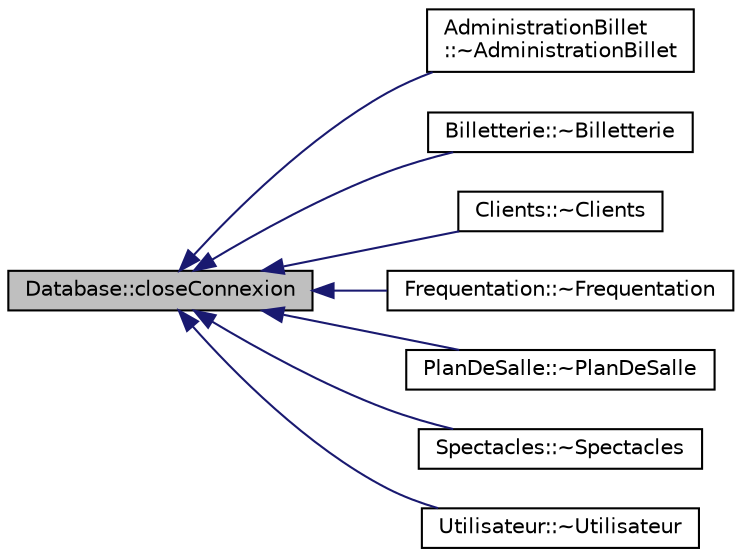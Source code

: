 digraph "Database::closeConnexion"
{
  edge [fontname="Helvetica",fontsize="10",labelfontname="Helvetica",labelfontsize="10"];
  node [fontname="Helvetica",fontsize="10",shape=record];
  rankdir="LR";
  Node5 [label="Database::closeConnexion",height=0.2,width=0.4,color="black", fillcolor="grey75", style="filled", fontcolor="black"];
  Node5 -> Node6 [dir="back",color="midnightblue",fontsize="10",style="solid",fontname="Helvetica"];
  Node6 [label="AdministrationBillet\l::~AdministrationBillet",height=0.2,width=0.4,color="black", fillcolor="white", style="filled",URL="$class_administration_billet.html#ab0c591b4bd728a01bd8f9fd2403a5533"];
  Node5 -> Node7 [dir="back",color="midnightblue",fontsize="10",style="solid",fontname="Helvetica"];
  Node7 [label="Billetterie::~Billetterie",height=0.2,width=0.4,color="black", fillcolor="white", style="filled",URL="$class_billetterie.html#ad2911a48a693306c9a767f2536ff65c7"];
  Node5 -> Node8 [dir="back",color="midnightblue",fontsize="10",style="solid",fontname="Helvetica"];
  Node8 [label="Clients::~Clients",height=0.2,width=0.4,color="black", fillcolor="white", style="filled",URL="$class_clients.html#a2fb13ba73ac001179ca359ab89ea8b62"];
  Node5 -> Node9 [dir="back",color="midnightblue",fontsize="10",style="solid",fontname="Helvetica"];
  Node9 [label="Frequentation::~Frequentation",height=0.2,width=0.4,color="black", fillcolor="white", style="filled",URL="$class_frequentation.html#a8c5a5cb8de6dbf81f1a3a3c667a88284"];
  Node5 -> Node10 [dir="back",color="midnightblue",fontsize="10",style="solid",fontname="Helvetica"];
  Node10 [label="PlanDeSalle::~PlanDeSalle",height=0.2,width=0.4,color="black", fillcolor="white", style="filled",URL="$class_plan_de_salle.html#a8fd2e40c02666712bc9717106607b8d8"];
  Node5 -> Node11 [dir="back",color="midnightblue",fontsize="10",style="solid",fontname="Helvetica"];
  Node11 [label="Spectacles::~Spectacles",height=0.2,width=0.4,color="black", fillcolor="white", style="filled",URL="$class_spectacles.html#ab980d47208efeccc769651725a44a3fb"];
  Node5 -> Node12 [dir="back",color="midnightblue",fontsize="10",style="solid",fontname="Helvetica"];
  Node12 [label="Utilisateur::~Utilisateur",height=0.2,width=0.4,color="black", fillcolor="white", style="filled",URL="$class_utilisateur.html#a6631539ceecd6140fe525eb91485537b"];
}
